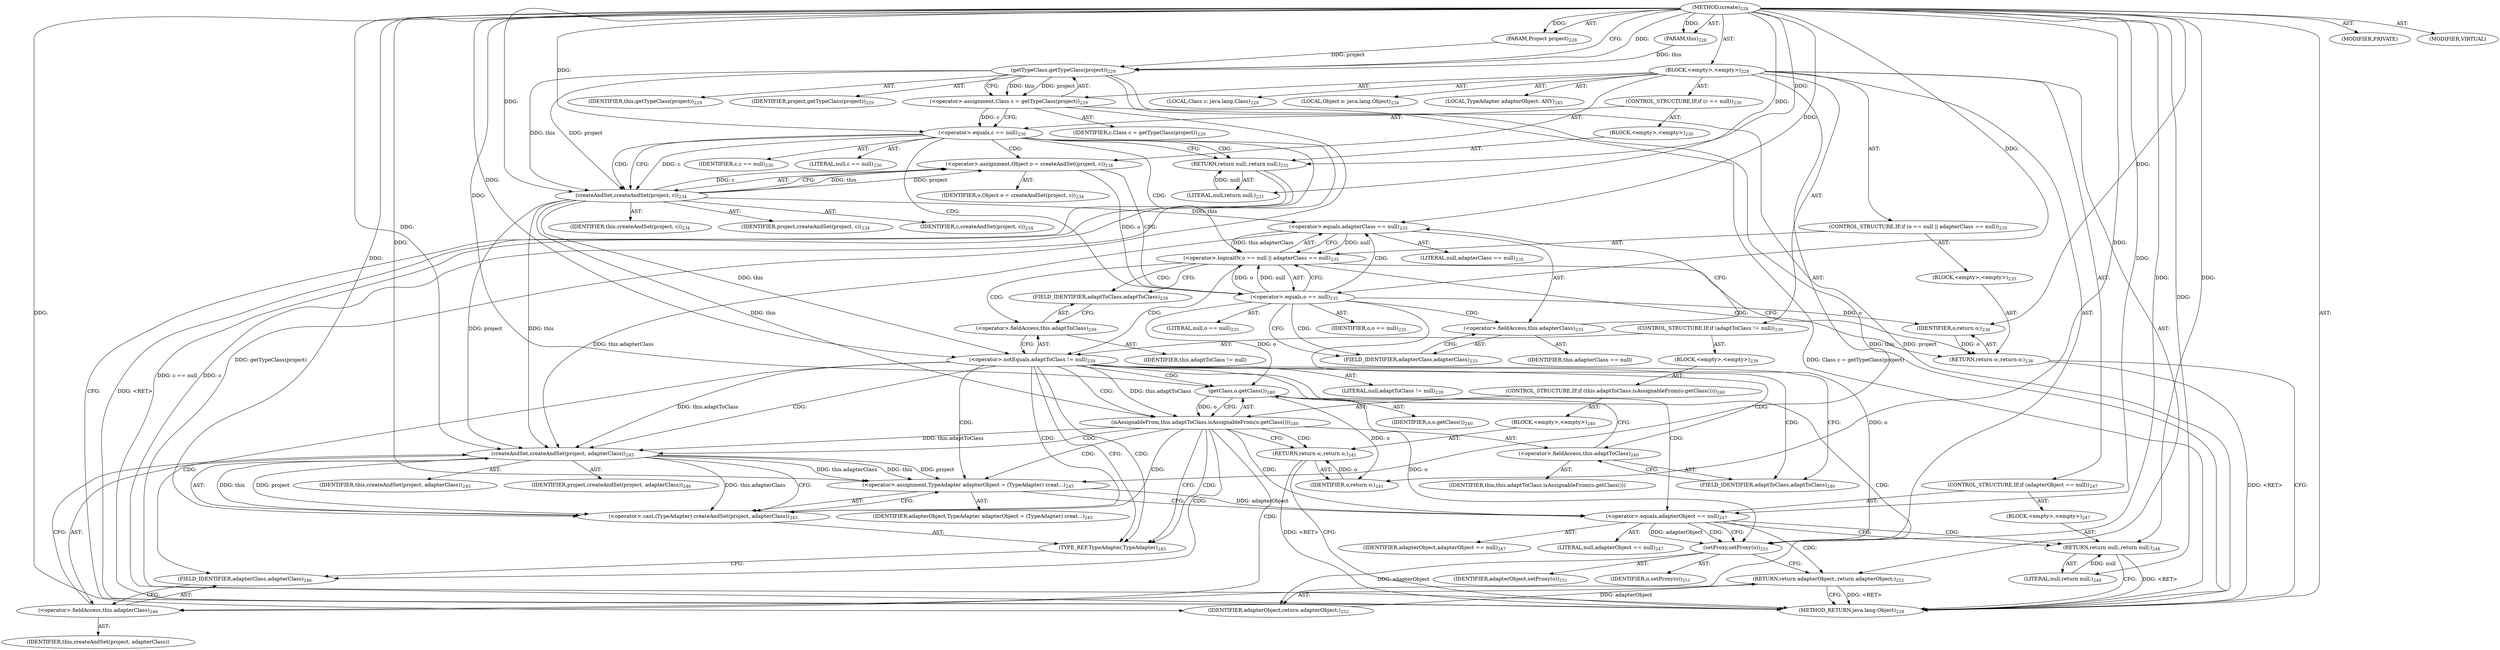digraph "icreate" {  
"111669149708" [label = <(METHOD,icreate)<SUB>228</SUB>> ]
"115964117000" [label = <(PARAM,this)<SUB>228</SUB>> ]
"115964117017" [label = <(PARAM,Project project)<SUB>228</SUB>> ]
"25769803801" [label = <(BLOCK,&lt;empty&gt;,&lt;empty&gt;)<SUB>228</SUB>> ]
"94489280513" [label = <(LOCAL,Class c: java.lang.Class)<SUB>229</SUB>> ]
"30064771139" [label = <(&lt;operator&gt;.assignment,Class c = getTypeClass(project))<SUB>229</SUB>> ]
"68719476806" [label = <(IDENTIFIER,c,Class c = getTypeClass(project))<SUB>229</SUB>> ]
"30064771140" [label = <(getTypeClass,getTypeClass(project))<SUB>229</SUB>> ]
"68719476747" [label = <(IDENTIFIER,this,getTypeClass(project))<SUB>229</SUB>> ]
"68719476807" [label = <(IDENTIFIER,project,getTypeClass(project))<SUB>229</SUB>> ]
"47244640269" [label = <(CONTROL_STRUCTURE,IF,if (c == null))<SUB>230</SUB>> ]
"30064771141" [label = <(&lt;operator&gt;.equals,c == null)<SUB>230</SUB>> ]
"68719476808" [label = <(IDENTIFIER,c,c == null)<SUB>230</SUB>> ]
"90194313229" [label = <(LITERAL,null,c == null)<SUB>230</SUB>> ]
"25769803802" [label = <(BLOCK,&lt;empty&gt;,&lt;empty&gt;)<SUB>230</SUB>> ]
"146028888075" [label = <(RETURN,return null;,return null;)<SUB>231</SUB>> ]
"90194313230" [label = <(LITERAL,null,return null;)<SUB>231</SUB>> ]
"94489280514" [label = <(LOCAL,Object o: java.lang.Object)<SUB>234</SUB>> ]
"30064771142" [label = <(&lt;operator&gt;.assignment,Object o = createAndSet(project, c))<SUB>234</SUB>> ]
"68719476809" [label = <(IDENTIFIER,o,Object o = createAndSet(project, c))<SUB>234</SUB>> ]
"30064771143" [label = <(createAndSet,createAndSet(project, c))<SUB>234</SUB>> ]
"68719476748" [label = <(IDENTIFIER,this,createAndSet(project, c))<SUB>234</SUB>> ]
"68719476810" [label = <(IDENTIFIER,project,createAndSet(project, c))<SUB>234</SUB>> ]
"68719476811" [label = <(IDENTIFIER,c,createAndSet(project, c))<SUB>234</SUB>> ]
"47244640270" [label = <(CONTROL_STRUCTURE,IF,if (o == null || adapterClass == null))<SUB>235</SUB>> ]
"30064771144" [label = <(&lt;operator&gt;.logicalOr,o == null || adapterClass == null)<SUB>235</SUB>> ]
"30064771145" [label = <(&lt;operator&gt;.equals,o == null)<SUB>235</SUB>> ]
"68719476812" [label = <(IDENTIFIER,o,o == null)<SUB>235</SUB>> ]
"90194313231" [label = <(LITERAL,null,o == null)<SUB>235</SUB>> ]
"30064771146" [label = <(&lt;operator&gt;.equals,adapterClass == null)<SUB>235</SUB>> ]
"30064771147" [label = <(&lt;operator&gt;.fieldAccess,this.adapterClass)<SUB>235</SUB>> ]
"68719476813" [label = <(IDENTIFIER,this,adapterClass == null)> ]
"55834574879" [label = <(FIELD_IDENTIFIER,adapterClass,adapterClass)<SUB>235</SUB>> ]
"90194313232" [label = <(LITERAL,null,adapterClass == null)<SUB>235</SUB>> ]
"25769803803" [label = <(BLOCK,&lt;empty&gt;,&lt;empty&gt;)<SUB>235</SUB>> ]
"146028888076" [label = <(RETURN,return o;,return o;)<SUB>236</SUB>> ]
"68719476814" [label = <(IDENTIFIER,o,return o;)<SUB>236</SUB>> ]
"47244640271" [label = <(CONTROL_STRUCTURE,IF,if (adaptToClass != null))<SUB>239</SUB>> ]
"30064771148" [label = <(&lt;operator&gt;.notEquals,adaptToClass != null)<SUB>239</SUB>> ]
"30064771149" [label = <(&lt;operator&gt;.fieldAccess,this.adaptToClass)<SUB>239</SUB>> ]
"68719476815" [label = <(IDENTIFIER,this,adaptToClass != null)> ]
"55834574880" [label = <(FIELD_IDENTIFIER,adaptToClass,adaptToClass)<SUB>239</SUB>> ]
"90194313233" [label = <(LITERAL,null,adaptToClass != null)<SUB>239</SUB>> ]
"25769803804" [label = <(BLOCK,&lt;empty&gt;,&lt;empty&gt;)<SUB>239</SUB>> ]
"47244640272" [label = <(CONTROL_STRUCTURE,IF,if (this.adaptToClass.isAssignableFrom(o.getClass())))<SUB>240</SUB>> ]
"30064771150" [label = <(isAssignableFrom,this.adaptToClass.isAssignableFrom(o.getClass()))<SUB>240</SUB>> ]
"30064771151" [label = <(&lt;operator&gt;.fieldAccess,this.adaptToClass)<SUB>240</SUB>> ]
"68719476816" [label = <(IDENTIFIER,this,this.adaptToClass.isAssignableFrom(o.getClass()))> ]
"55834574881" [label = <(FIELD_IDENTIFIER,adaptToClass,adaptToClass)<SUB>240</SUB>> ]
"30064771152" [label = <(getClass,o.getClass())<SUB>240</SUB>> ]
"68719476817" [label = <(IDENTIFIER,o,o.getClass())<SUB>240</SUB>> ]
"25769803805" [label = <(BLOCK,&lt;empty&gt;,&lt;empty&gt;)<SUB>240</SUB>> ]
"146028888077" [label = <(RETURN,return o;,return o;)<SUB>241</SUB>> ]
"68719476818" [label = <(IDENTIFIER,o,return o;)<SUB>241</SUB>> ]
"94489280515" [label = <(LOCAL,TypeAdapter adapterObject: ANY)<SUB>245</SUB>> ]
"30064771153" [label = <(&lt;operator&gt;.assignment,TypeAdapter adapterObject = (TypeAdapter) creat...)<SUB>245</SUB>> ]
"68719476819" [label = <(IDENTIFIER,adapterObject,TypeAdapter adapterObject = (TypeAdapter) creat...)<SUB>245</SUB>> ]
"30064771154" [label = <(&lt;operator&gt;.cast,(TypeAdapter) createAndSet(project, adapterClass))<SUB>245</SUB>> ]
"180388626432" [label = <(TYPE_REF,TypeAdapter,TypeAdapter)<SUB>245</SUB>> ]
"30064771155" [label = <(createAndSet,createAndSet(project, adapterClass))<SUB>245</SUB>> ]
"68719476749" [label = <(IDENTIFIER,this,createAndSet(project, adapterClass))<SUB>245</SUB>> ]
"68719476820" [label = <(IDENTIFIER,project,createAndSet(project, adapterClass))<SUB>246</SUB>> ]
"30064771156" [label = <(&lt;operator&gt;.fieldAccess,this.adapterClass)<SUB>246</SUB>> ]
"68719476821" [label = <(IDENTIFIER,this,createAndSet(project, adapterClass))> ]
"55834574882" [label = <(FIELD_IDENTIFIER,adapterClass,adapterClass)<SUB>246</SUB>> ]
"47244640273" [label = <(CONTROL_STRUCTURE,IF,if (adapterObject == null))<SUB>247</SUB>> ]
"30064771157" [label = <(&lt;operator&gt;.equals,adapterObject == null)<SUB>247</SUB>> ]
"68719476822" [label = <(IDENTIFIER,adapterObject,adapterObject == null)<SUB>247</SUB>> ]
"90194313234" [label = <(LITERAL,null,adapterObject == null)<SUB>247</SUB>> ]
"25769803806" [label = <(BLOCK,&lt;empty&gt;,&lt;empty&gt;)<SUB>247</SUB>> ]
"146028888078" [label = <(RETURN,return null;,return null;)<SUB>248</SUB>> ]
"90194313235" [label = <(LITERAL,null,return null;)<SUB>248</SUB>> ]
"30064771158" [label = <(setProxy,setProxy(o))<SUB>251</SUB>> ]
"68719476823" [label = <(IDENTIFIER,adapterObject,setProxy(o))<SUB>251</SUB>> ]
"68719476824" [label = <(IDENTIFIER,o,setProxy(o))<SUB>251</SUB>> ]
"146028888079" [label = <(RETURN,return adapterObject;,return adapterObject;)<SUB>252</SUB>> ]
"68719476825" [label = <(IDENTIFIER,adapterObject,return adapterObject;)<SUB>252</SUB>> ]
"133143986206" [label = <(MODIFIER,PRIVATE)> ]
"133143986207" [label = <(MODIFIER,VIRTUAL)> ]
"128849018892" [label = <(METHOD_RETURN,java.lang.Object)<SUB>228</SUB>> ]
  "111669149708" -> "115964117000"  [ label = "AST: "] 
  "111669149708" -> "115964117017"  [ label = "AST: "] 
  "111669149708" -> "25769803801"  [ label = "AST: "] 
  "111669149708" -> "133143986206"  [ label = "AST: "] 
  "111669149708" -> "133143986207"  [ label = "AST: "] 
  "111669149708" -> "128849018892"  [ label = "AST: "] 
  "25769803801" -> "94489280513"  [ label = "AST: "] 
  "25769803801" -> "30064771139"  [ label = "AST: "] 
  "25769803801" -> "47244640269"  [ label = "AST: "] 
  "25769803801" -> "94489280514"  [ label = "AST: "] 
  "25769803801" -> "30064771142"  [ label = "AST: "] 
  "25769803801" -> "47244640270"  [ label = "AST: "] 
  "25769803801" -> "47244640271"  [ label = "AST: "] 
  "25769803801" -> "94489280515"  [ label = "AST: "] 
  "25769803801" -> "30064771153"  [ label = "AST: "] 
  "25769803801" -> "47244640273"  [ label = "AST: "] 
  "25769803801" -> "30064771158"  [ label = "AST: "] 
  "25769803801" -> "146028888079"  [ label = "AST: "] 
  "30064771139" -> "68719476806"  [ label = "AST: "] 
  "30064771139" -> "30064771140"  [ label = "AST: "] 
  "30064771140" -> "68719476747"  [ label = "AST: "] 
  "30064771140" -> "68719476807"  [ label = "AST: "] 
  "47244640269" -> "30064771141"  [ label = "AST: "] 
  "47244640269" -> "25769803802"  [ label = "AST: "] 
  "30064771141" -> "68719476808"  [ label = "AST: "] 
  "30064771141" -> "90194313229"  [ label = "AST: "] 
  "25769803802" -> "146028888075"  [ label = "AST: "] 
  "146028888075" -> "90194313230"  [ label = "AST: "] 
  "30064771142" -> "68719476809"  [ label = "AST: "] 
  "30064771142" -> "30064771143"  [ label = "AST: "] 
  "30064771143" -> "68719476748"  [ label = "AST: "] 
  "30064771143" -> "68719476810"  [ label = "AST: "] 
  "30064771143" -> "68719476811"  [ label = "AST: "] 
  "47244640270" -> "30064771144"  [ label = "AST: "] 
  "47244640270" -> "25769803803"  [ label = "AST: "] 
  "30064771144" -> "30064771145"  [ label = "AST: "] 
  "30064771144" -> "30064771146"  [ label = "AST: "] 
  "30064771145" -> "68719476812"  [ label = "AST: "] 
  "30064771145" -> "90194313231"  [ label = "AST: "] 
  "30064771146" -> "30064771147"  [ label = "AST: "] 
  "30064771146" -> "90194313232"  [ label = "AST: "] 
  "30064771147" -> "68719476813"  [ label = "AST: "] 
  "30064771147" -> "55834574879"  [ label = "AST: "] 
  "25769803803" -> "146028888076"  [ label = "AST: "] 
  "146028888076" -> "68719476814"  [ label = "AST: "] 
  "47244640271" -> "30064771148"  [ label = "AST: "] 
  "47244640271" -> "25769803804"  [ label = "AST: "] 
  "30064771148" -> "30064771149"  [ label = "AST: "] 
  "30064771148" -> "90194313233"  [ label = "AST: "] 
  "30064771149" -> "68719476815"  [ label = "AST: "] 
  "30064771149" -> "55834574880"  [ label = "AST: "] 
  "25769803804" -> "47244640272"  [ label = "AST: "] 
  "47244640272" -> "30064771150"  [ label = "AST: "] 
  "47244640272" -> "25769803805"  [ label = "AST: "] 
  "30064771150" -> "30064771151"  [ label = "AST: "] 
  "30064771150" -> "30064771152"  [ label = "AST: "] 
  "30064771151" -> "68719476816"  [ label = "AST: "] 
  "30064771151" -> "55834574881"  [ label = "AST: "] 
  "30064771152" -> "68719476817"  [ label = "AST: "] 
  "25769803805" -> "146028888077"  [ label = "AST: "] 
  "146028888077" -> "68719476818"  [ label = "AST: "] 
  "30064771153" -> "68719476819"  [ label = "AST: "] 
  "30064771153" -> "30064771154"  [ label = "AST: "] 
  "30064771154" -> "180388626432"  [ label = "AST: "] 
  "30064771154" -> "30064771155"  [ label = "AST: "] 
  "30064771155" -> "68719476749"  [ label = "AST: "] 
  "30064771155" -> "68719476820"  [ label = "AST: "] 
  "30064771155" -> "30064771156"  [ label = "AST: "] 
  "30064771156" -> "68719476821"  [ label = "AST: "] 
  "30064771156" -> "55834574882"  [ label = "AST: "] 
  "47244640273" -> "30064771157"  [ label = "AST: "] 
  "47244640273" -> "25769803806"  [ label = "AST: "] 
  "30064771157" -> "68719476822"  [ label = "AST: "] 
  "30064771157" -> "90194313234"  [ label = "AST: "] 
  "25769803806" -> "146028888078"  [ label = "AST: "] 
  "146028888078" -> "90194313235"  [ label = "AST: "] 
  "30064771158" -> "68719476823"  [ label = "AST: "] 
  "30064771158" -> "68719476824"  [ label = "AST: "] 
  "146028888079" -> "68719476825"  [ label = "AST: "] 
  "30064771139" -> "30064771141"  [ label = "CFG: "] 
  "30064771142" -> "30064771145"  [ label = "CFG: "] 
  "30064771153" -> "30064771157"  [ label = "CFG: "] 
  "30064771158" -> "146028888079"  [ label = "CFG: "] 
  "146028888079" -> "128849018892"  [ label = "CFG: "] 
  "30064771140" -> "30064771139"  [ label = "CFG: "] 
  "30064771141" -> "146028888075"  [ label = "CFG: "] 
  "30064771141" -> "30064771143"  [ label = "CFG: "] 
  "30064771143" -> "30064771142"  [ label = "CFG: "] 
  "30064771144" -> "146028888076"  [ label = "CFG: "] 
  "30064771144" -> "55834574880"  [ label = "CFG: "] 
  "30064771148" -> "55834574881"  [ label = "CFG: "] 
  "30064771148" -> "180388626432"  [ label = "CFG: "] 
  "30064771154" -> "30064771153"  [ label = "CFG: "] 
  "30064771157" -> "146028888078"  [ label = "CFG: "] 
  "30064771157" -> "30064771158"  [ label = "CFG: "] 
  "146028888075" -> "128849018892"  [ label = "CFG: "] 
  "30064771145" -> "30064771144"  [ label = "CFG: "] 
  "30064771145" -> "55834574879"  [ label = "CFG: "] 
  "30064771146" -> "30064771144"  [ label = "CFG: "] 
  "146028888076" -> "128849018892"  [ label = "CFG: "] 
  "30064771149" -> "30064771148"  [ label = "CFG: "] 
  "180388626432" -> "55834574882"  [ label = "CFG: "] 
  "30064771155" -> "30064771154"  [ label = "CFG: "] 
  "146028888078" -> "128849018892"  [ label = "CFG: "] 
  "30064771147" -> "30064771146"  [ label = "CFG: "] 
  "55834574880" -> "30064771149"  [ label = "CFG: "] 
  "30064771150" -> "146028888077"  [ label = "CFG: "] 
  "30064771150" -> "180388626432"  [ label = "CFG: "] 
  "30064771156" -> "30064771155"  [ label = "CFG: "] 
  "55834574879" -> "30064771147"  [ label = "CFG: "] 
  "30064771151" -> "30064771152"  [ label = "CFG: "] 
  "30064771152" -> "30064771150"  [ label = "CFG: "] 
  "146028888077" -> "128849018892"  [ label = "CFG: "] 
  "55834574882" -> "30064771156"  [ label = "CFG: "] 
  "55834574881" -> "30064771151"  [ label = "CFG: "] 
  "111669149708" -> "30064771140"  [ label = "CFG: "] 
  "146028888078" -> "128849018892"  [ label = "DDG: &lt;RET&gt;"] 
  "146028888079" -> "128849018892"  [ label = "DDG: &lt;RET&gt;"] 
  "146028888075" -> "128849018892"  [ label = "DDG: &lt;RET&gt;"] 
  "146028888076" -> "128849018892"  [ label = "DDG: &lt;RET&gt;"] 
  "146028888077" -> "128849018892"  [ label = "DDG: &lt;RET&gt;"] 
  "30064771140" -> "128849018892"  [ label = "DDG: this"] 
  "30064771140" -> "128849018892"  [ label = "DDG: project"] 
  "30064771139" -> "128849018892"  [ label = "DDG: getTypeClass(project)"] 
  "30064771139" -> "128849018892"  [ label = "DDG: Class c = getTypeClass(project)"] 
  "30064771141" -> "128849018892"  [ label = "DDG: c"] 
  "30064771141" -> "128849018892"  [ label = "DDG: c == null"] 
  "111669149708" -> "115964117000"  [ label = "DDG: "] 
  "111669149708" -> "115964117017"  [ label = "DDG: "] 
  "30064771140" -> "30064771139"  [ label = "DDG: this"] 
  "30064771140" -> "30064771139"  [ label = "DDG: project"] 
  "30064771143" -> "30064771142"  [ label = "DDG: this"] 
  "30064771143" -> "30064771142"  [ label = "DDG: project"] 
  "30064771143" -> "30064771142"  [ label = "DDG: c"] 
  "111669149708" -> "30064771153"  [ label = "DDG: "] 
  "30064771155" -> "30064771153"  [ label = "DDG: this"] 
  "30064771155" -> "30064771153"  [ label = "DDG: project"] 
  "30064771155" -> "30064771153"  [ label = "DDG: this.adapterClass"] 
  "68719476825" -> "146028888079"  [ label = "DDG: adapterObject"] 
  "30064771157" -> "30064771158"  [ label = "DDG: adapterObject"] 
  "111669149708" -> "30064771158"  [ label = "DDG: "] 
  "30064771145" -> "30064771158"  [ label = "DDG: o"] 
  "30064771152" -> "30064771158"  [ label = "DDG: o"] 
  "30064771158" -> "68719476825"  [ label = "DDG: adapterObject"] 
  "111669149708" -> "68719476825"  [ label = "DDG: "] 
  "115964117000" -> "30064771140"  [ label = "DDG: this"] 
  "111669149708" -> "30064771140"  [ label = "DDG: "] 
  "115964117017" -> "30064771140"  [ label = "DDG: project"] 
  "30064771139" -> "30064771141"  [ label = "DDG: c"] 
  "111669149708" -> "30064771141"  [ label = "DDG: "] 
  "90194313230" -> "146028888075"  [ label = "DDG: null"] 
  "111669149708" -> "146028888075"  [ label = "DDG: "] 
  "30064771140" -> "30064771143"  [ label = "DDG: this"] 
  "111669149708" -> "30064771143"  [ label = "DDG: "] 
  "30064771140" -> "30064771143"  [ label = "DDG: project"] 
  "30064771141" -> "30064771143"  [ label = "DDG: c"] 
  "30064771145" -> "30064771144"  [ label = "DDG: o"] 
  "30064771145" -> "30064771144"  [ label = "DDG: null"] 
  "30064771146" -> "30064771144"  [ label = "DDG: this.adapterClass"] 
  "30064771146" -> "30064771144"  [ label = "DDG: null"] 
  "68719476814" -> "146028888076"  [ label = "DDG: o"] 
  "30064771143" -> "30064771148"  [ label = "DDG: this"] 
  "111669149708" -> "30064771148"  [ label = "DDG: "] 
  "111669149708" -> "30064771154"  [ label = "DDG: "] 
  "30064771155" -> "30064771154"  [ label = "DDG: this"] 
  "30064771155" -> "30064771154"  [ label = "DDG: project"] 
  "30064771155" -> "30064771154"  [ label = "DDG: this.adapterClass"] 
  "30064771153" -> "30064771157"  [ label = "DDG: adapterObject"] 
  "111669149708" -> "30064771157"  [ label = "DDG: "] 
  "90194313235" -> "146028888078"  [ label = "DDG: null"] 
  "111669149708" -> "146028888078"  [ label = "DDG: "] 
  "111669149708" -> "90194313230"  [ label = "DDG: "] 
  "30064771142" -> "30064771145"  [ label = "DDG: o"] 
  "111669149708" -> "30064771145"  [ label = "DDG: "] 
  "30064771143" -> "30064771146"  [ label = "DDG: this"] 
  "111669149708" -> "30064771146"  [ label = "DDG: "] 
  "30064771145" -> "68719476814"  [ label = "DDG: o"] 
  "111669149708" -> "68719476814"  [ label = "DDG: "] 
  "30064771143" -> "30064771155"  [ label = "DDG: this"] 
  "30064771146" -> "30064771155"  [ label = "DDG: this.adapterClass"] 
  "30064771148" -> "30064771155"  [ label = "DDG: this.adaptToClass"] 
  "30064771150" -> "30064771155"  [ label = "DDG: this.adaptToClass"] 
  "111669149708" -> "30064771155"  [ label = "DDG: "] 
  "30064771143" -> "30064771155"  [ label = "DDG: project"] 
  "111669149708" -> "90194313235"  [ label = "DDG: "] 
  "30064771143" -> "30064771150"  [ label = "DDG: this"] 
  "30064771148" -> "30064771150"  [ label = "DDG: this.adaptToClass"] 
  "30064771152" -> "30064771150"  [ label = "DDG: o"] 
  "68719476818" -> "146028888077"  [ label = "DDG: o"] 
  "30064771145" -> "30064771152"  [ label = "DDG: o"] 
  "111669149708" -> "30064771152"  [ label = "DDG: "] 
  "30064771152" -> "68719476818"  [ label = "DDG: o"] 
  "111669149708" -> "68719476818"  [ label = "DDG: "] 
  "30064771141" -> "146028888075"  [ label = "CDG: "] 
  "30064771141" -> "30064771145"  [ label = "CDG: "] 
  "30064771141" -> "30064771144"  [ label = "CDG: "] 
  "30064771141" -> "30064771143"  [ label = "CDG: "] 
  "30064771141" -> "30064771142"  [ label = "CDG: "] 
  "30064771144" -> "55834574880"  [ label = "CDG: "] 
  "30064771144" -> "146028888076"  [ label = "CDG: "] 
  "30064771144" -> "30064771149"  [ label = "CDG: "] 
  "30064771144" -> "30064771148"  [ label = "CDG: "] 
  "30064771148" -> "180388626432"  [ label = "CDG: "] 
  "30064771148" -> "55834574882"  [ label = "CDG: "] 
  "30064771148" -> "55834574881"  [ label = "CDG: "] 
  "30064771148" -> "30064771153"  [ label = "CDG: "] 
  "30064771148" -> "30064771152"  [ label = "CDG: "] 
  "30064771148" -> "30064771151"  [ label = "CDG: "] 
  "30064771148" -> "30064771150"  [ label = "CDG: "] 
  "30064771148" -> "30064771157"  [ label = "CDG: "] 
  "30064771148" -> "30064771156"  [ label = "CDG: "] 
  "30064771148" -> "30064771155"  [ label = "CDG: "] 
  "30064771148" -> "30064771154"  [ label = "CDG: "] 
  "30064771157" -> "30064771158"  [ label = "CDG: "] 
  "30064771157" -> "146028888079"  [ label = "CDG: "] 
  "30064771157" -> "146028888078"  [ label = "CDG: "] 
  "30064771145" -> "55834574879"  [ label = "CDG: "] 
  "30064771145" -> "30064771147"  [ label = "CDG: "] 
  "30064771145" -> "30064771146"  [ label = "CDG: "] 
  "30064771150" -> "180388626432"  [ label = "CDG: "] 
  "30064771150" -> "55834574882"  [ label = "CDG: "] 
  "30064771150" -> "30064771153"  [ label = "CDG: "] 
  "30064771150" -> "30064771157"  [ label = "CDG: "] 
  "30064771150" -> "30064771156"  [ label = "CDG: "] 
  "30064771150" -> "30064771155"  [ label = "CDG: "] 
  "30064771150" -> "30064771154"  [ label = "CDG: "] 
  "30064771150" -> "146028888077"  [ label = "CDG: "] 
}
